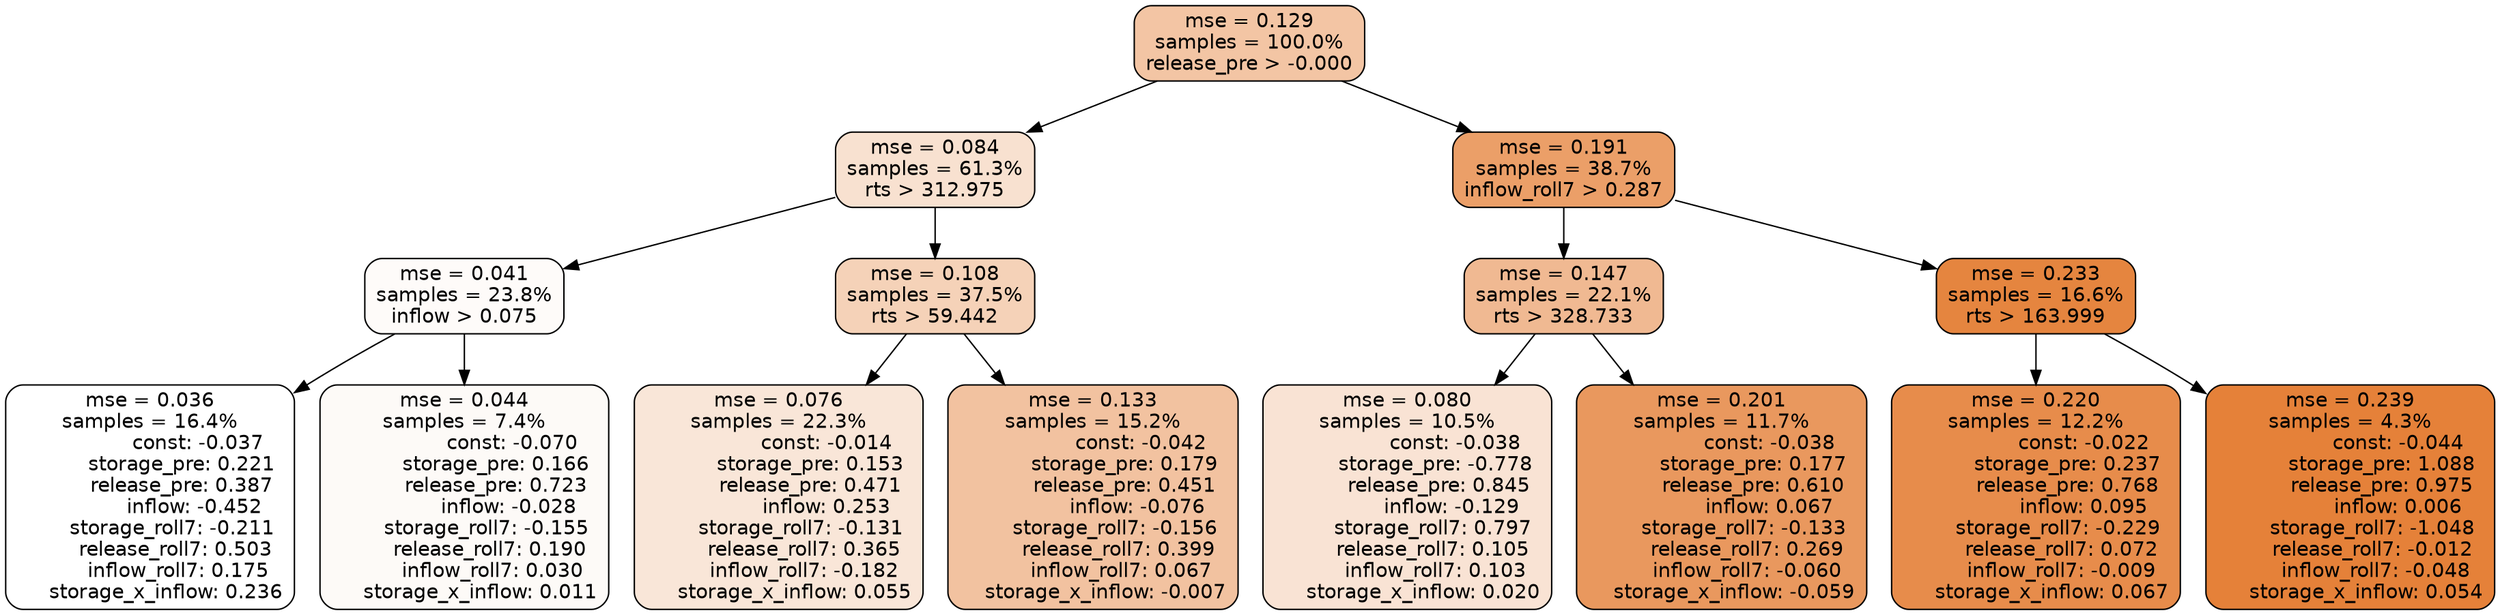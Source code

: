 digraph tree {
node [shape=rectangle, style="filled, rounded", color="black", fontname=helvetica] ;
edge [fontname=helvetica] ;
	"0" [label="mse = 0.129
samples = 100.0%
release_pre > -0.000", fillcolor="#f3c5a4"]
	"1" [label="mse = 0.084
samples = 61.3%
rts > 312.975", fillcolor="#f8e1d0"]
	"8" [label="mse = 0.191
samples = 38.7%
inflow_roll7 > 0.287", fillcolor="#eb9f68"]
	"5" [label="mse = 0.041
samples = 23.8%
inflow > 0.075", fillcolor="#fefbf9"]
	"2" [label="mse = 0.108
samples = 37.5%
rts > 59.442", fillcolor="#f5d2b8"]
	"9" [label="mse = 0.147
samples = 22.1%
rts > 328.733", fillcolor="#f0b992"]
	"12" [label="mse = 0.233
samples = 16.6%
rts > 163.999", fillcolor="#e5853f"]
	"6" [label="mse = 0.036
samples = 16.4%
               const: -0.037
          storage_pre: 0.221
          release_pre: 0.387
              inflow: -0.452
       storage_roll7: -0.211
        release_roll7: 0.503
         inflow_roll7: 0.175
     storage_x_inflow: 0.236", fillcolor="#ffffff"]
	"7" [label="mse = 0.044
samples = 7.4%
               const: -0.070
          storage_pre: 0.166
          release_pre: 0.723
              inflow: -0.028
       storage_roll7: -0.155
        release_roll7: 0.190
         inflow_roll7: 0.030
     storage_x_inflow: 0.011", fillcolor="#fdfaf7"]
	"3" [label="mse = 0.076
samples = 22.3%
               const: -0.014
          storage_pre: 0.153
          release_pre: 0.471
               inflow: 0.253
       storage_roll7: -0.131
        release_roll7: 0.365
        inflow_roll7: -0.182
     storage_x_inflow: 0.055", fillcolor="#f9e6d8"]
	"4" [label="mse = 0.133
samples = 15.2%
               const: -0.042
          storage_pre: 0.179
          release_pre: 0.451
              inflow: -0.076
       storage_roll7: -0.156
        release_roll7: 0.399
         inflow_roll7: 0.067
    storage_x_inflow: -0.007", fillcolor="#f2c2a0"]
	"11" [label="mse = 0.080
samples = 10.5%
               const: -0.038
         storage_pre: -0.778
          release_pre: 0.845
              inflow: -0.129
        storage_roll7: 0.797
        release_roll7: 0.105
         inflow_roll7: 0.103
     storage_x_inflow: 0.020", fillcolor="#f9e3d4"]
	"10" [label="mse = 0.201
samples = 11.7%
               const: -0.038
          storage_pre: 0.177
          release_pre: 0.610
               inflow: 0.067
       storage_roll7: -0.133
        release_roll7: 0.269
        inflow_roll7: -0.060
    storage_x_inflow: -0.059", fillcolor="#e9985e"]
	"13" [label="mse = 0.220
samples = 12.2%
               const: -0.022
          storage_pre: 0.237
          release_pre: 0.768
               inflow: 0.095
       storage_roll7: -0.229
        release_roll7: 0.072
        inflow_roll7: -0.009
     storage_x_inflow: 0.067", fillcolor="#e78c4b"]
	"14" [label="mse = 0.239
samples = 4.3%
               const: -0.044
          storage_pre: 1.088
          release_pre: 0.975
               inflow: 0.006
       storage_roll7: -1.048
       release_roll7: -0.012
        inflow_roll7: -0.048
     storage_x_inflow: 0.054", fillcolor="#e58139"]

	"0" -> "1"
	"0" -> "8"
	"1" -> "2"
	"1" -> "5"
	"8" -> "9"
	"8" -> "12"
	"5" -> "6"
	"5" -> "7"
	"2" -> "3"
	"2" -> "4"
	"9" -> "10"
	"9" -> "11"
	"12" -> "13"
	"12" -> "14"
}